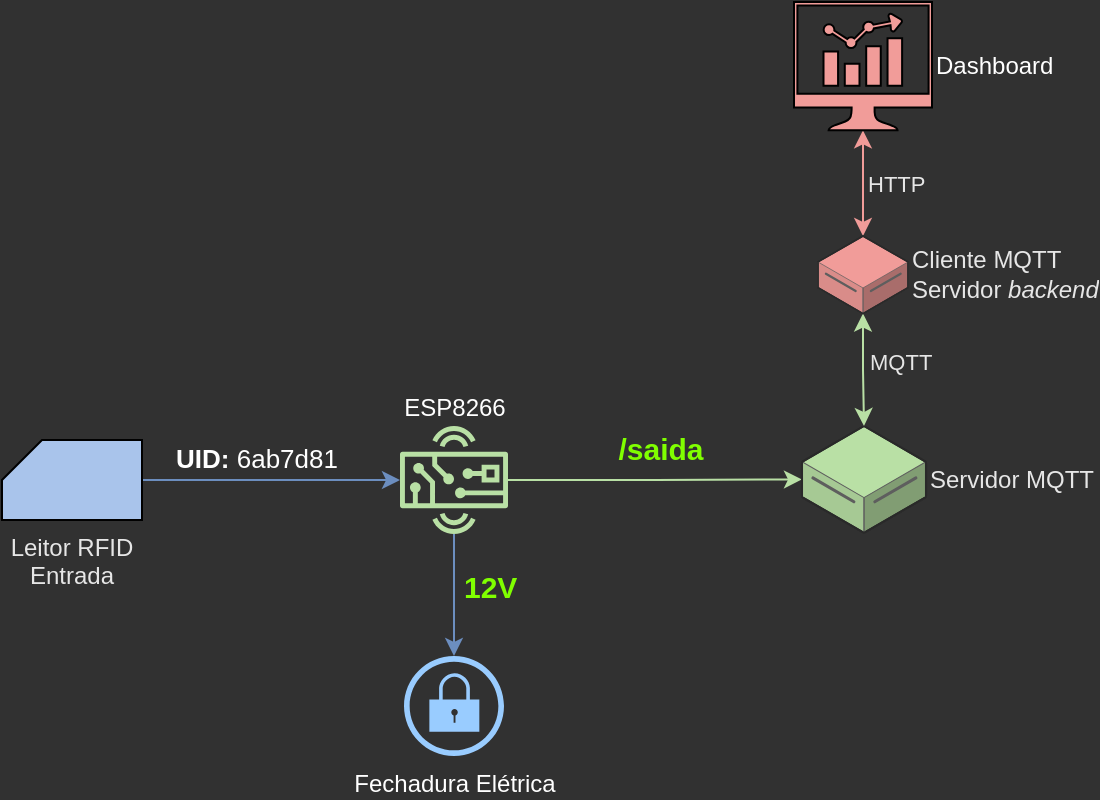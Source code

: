 <mxfile version="13.10.2" type="device"><diagram id="C5RBs43oDa-KdzZeNtuy" name="Page-1"><mxGraphModel dx="946" dy="664" grid="0" gridSize="10" guides="1" tooltips="1" connect="1" arrows="1" fold="1" page="1" pageScale="1" pageWidth="827" pageHeight="1169" background="#313131" math="0" shadow="0"><root><mxCell id="WIyWlLk6GJQsqaUBKTNV-0"/><mxCell id="WIyWlLk6GJQsqaUBKTNV-1" parent="WIyWlLk6GJQsqaUBKTNV-0"/><mxCell id="9xjLAp17t8ObSNOvXLK4-0" value="Fechadura Elétrica" style="points=[[0.5,0,0],[1,0.5,0],[0.5,1,0],[0,0.5,0],[0.145,0.145,0],[0.856,0.145,0],[0.855,0.856,0],[0.145,0.855,0]];verticalLabelPosition=bottom;html=1;verticalAlign=top;aspect=fixed;align=center;pointerEvents=1;shape=mxgraph.cisco19.lock;labelBackgroundColor=none;fontColor=#FFFFFF;fillColor=#99CCFF;" parent="WIyWlLk6GJQsqaUBKTNV-1" vertex="1"><mxGeometry x="372" y="430" width="50" height="50" as="geometry"/></mxCell><mxCell id="t0ft2qA87mG8Mb_X63Pl-6" value="" style="edgeStyle=orthogonalEdgeStyle;rounded=0;orthogonalLoop=1;jettySize=auto;html=1;labelBackgroundColor=none;strokeColor=#6c8ebf;fontSize=13;fontColor=#FFFFFF;fillColor=#dae8fc;" edge="1" parent="WIyWlLk6GJQsqaUBKTNV-1" source="9xjLAp17t8ObSNOvXLK4-1" target="9xjLAp17t8ObSNOvXLK4-0"><mxGeometry relative="1" as="geometry"/></mxCell><mxCell id="t0ft2qA87mG8Mb_X63Pl-19" value="12V" style="edgeLabel;html=1;align=left;verticalAlign=middle;resizable=0;points=[];fontSize=15;fontColor=#80FF00;labelBackgroundColor=none;fontStyle=1;labelPosition=right;verticalLabelPosition=middle;" vertex="1" connectable="0" parent="t0ft2qA87mG8Mb_X63Pl-6"><mxGeometry x="-0.147" y="3" relative="1" as="geometry"><mxPoint as="offset"/></mxGeometry></mxCell><mxCell id="t0ft2qA87mG8Mb_X63Pl-17" style="edgeStyle=orthogonalEdgeStyle;rounded=0;orthogonalLoop=1;jettySize=auto;html=1;labelBackgroundColor=none;strokeColor=#B9E0A5;fontSize=15;fontColor=#FFFFFF;endArrow=classic;endFill=1;startArrow=none;startFill=0;" edge="1" parent="WIyWlLk6GJQsqaUBKTNV-1" source="9xjLAp17t8ObSNOvXLK4-1" target="t0ft2qA87mG8Mb_X63Pl-11"><mxGeometry relative="1" as="geometry"/></mxCell><mxCell id="t0ft2qA87mG8Mb_X63Pl-18" value="/saida" style="edgeLabel;html=1;align=center;verticalAlign=bottom;resizable=0;points=[];fontSize=15;labelBackgroundColor=none;labelPosition=center;verticalLabelPosition=top;fontStyle=1;spacingTop=0;spacingBottom=5;fontColor=#80FF00;" vertex="1" connectable="0" parent="t0ft2qA87mG8Mb_X63Pl-17"><mxGeometry x="0.038" y="-1" relative="1" as="geometry"><mxPoint as="offset"/></mxGeometry></mxCell><mxCell id="9xjLAp17t8ObSNOvXLK4-1" value="ESP8266" style="outlineConnect=0;dashed=0;verticalLabelPosition=top;verticalAlign=bottom;align=center;html=1;fontSize=12;fontStyle=0;aspect=fixed;pointerEvents=1;shape=mxgraph.aws4.hardware_board;labelPosition=center;labelBackgroundColor=none;fontColor=#FFFFFF;fillColor=#B9E0A5;" parent="WIyWlLk6GJQsqaUBKTNV-1" vertex="1"><mxGeometry x="370" y="315" width="54" height="54" as="geometry"/></mxCell><mxCell id="t0ft2qA87mG8Mb_X63Pl-5" style="edgeStyle=orthogonalEdgeStyle;rounded=0;orthogonalLoop=1;jettySize=auto;html=1;labelBackgroundColor=none;strokeColor=#6c8ebf;fontSize=13;fontColor=#FFFFFF;fillColor=#dae8fc;" edge="1" parent="WIyWlLk6GJQsqaUBKTNV-1" source="9xjLAp17t8ObSNOvXLK4-11" target="9xjLAp17t8ObSNOvXLK4-1"><mxGeometry relative="1" as="geometry"/></mxCell><mxCell id="t0ft2qA87mG8Mb_X63Pl-7" value="&lt;b&gt;UID:&lt;/b&gt; 6ab7d81" style="edgeLabel;html=1;align=center;verticalAlign=bottom;resizable=0;points=[];fontSize=13;fontColor=#FFFFFF;labelBackgroundColor=none;labelPosition=center;verticalLabelPosition=top;" vertex="1" connectable="0" parent="t0ft2qA87mG8Mb_X63Pl-5"><mxGeometry x="-0.116" y="1" relative="1" as="geometry"><mxPoint as="offset"/></mxGeometry></mxCell><mxCell id="9xjLAp17t8ObSNOvXLK4-11" value="Leitor RFID&lt;br&gt;Entrada" style="verticalLabelPosition=bottom;verticalAlign=top;html=1;shape=card;whiteSpace=wrap;size=20;arcSize=12;labelBackgroundColor=none;fontColor=#E6E6E6;fillColor=#A9C4EB;" parent="WIyWlLk6GJQsqaUBKTNV-1" vertex="1"><mxGeometry x="171" y="322" width="70" height="40" as="geometry"/></mxCell><mxCell id="t0ft2qA87mG8Mb_X63Pl-11" value="Servidor MQTT" style="verticalLabelPosition=middle;html=1;verticalAlign=middle;strokeWidth=1;align=left;outlineConnect=0;dashed=0;outlineConnect=0;shape=mxgraph.aws3d.dataServer;strokeColor=#5E5E5E;aspect=fixed;labelPosition=right;labelBackgroundColor=none;fontColor=#E6E6E6;fillColor=#B9E0A5;" vertex="1" parent="WIyWlLk6GJQsqaUBKTNV-1"><mxGeometry x="571" y="315" width="62" height="53.43" as="geometry"/></mxCell><mxCell id="t0ft2qA87mG8Mb_X63Pl-12" value="HTTP" style="edgeStyle=orthogonalEdgeStyle;rounded=0;orthogonalLoop=1;jettySize=auto;html=1;startArrow=classic;startFill=1;labelBackgroundColor=none;fontColor=#E6E6E6;labelPosition=right;verticalLabelPosition=middle;align=left;verticalAlign=middle;strokeColor=#F19C99;" edge="1" parent="WIyWlLk6GJQsqaUBKTNV-1" source="t0ft2qA87mG8Mb_X63Pl-13" target="t0ft2qA87mG8Mb_X63Pl-16"><mxGeometry relative="1" as="geometry"/></mxCell><mxCell id="t0ft2qA87mG8Mb_X63Pl-13" value="Dashboard" style="pointerEvents=1;shadow=0;dashed=0;html=1;aspect=fixed;labelPosition=right;verticalLabelPosition=middle;verticalAlign=middle;align=left;outlineConnect=0;shape=mxgraph.vvd.nsx_dashboard;labelBackgroundColor=none;fontColor=#FFFFFF;fillColor=#F19C99;" vertex="1" parent="WIyWlLk6GJQsqaUBKTNV-1"><mxGeometry x="567" y="103" width="69" height="64.17" as="geometry"/></mxCell><mxCell id="t0ft2qA87mG8Mb_X63Pl-14" style="edgeStyle=orthogonalEdgeStyle;rounded=0;orthogonalLoop=1;jettySize=auto;html=1;startArrow=classic;startFill=1;labelBackgroundColor=none;fontColor=#E6E6E6;strokeColor=#B9E0A5;" edge="1" parent="WIyWlLk6GJQsqaUBKTNV-1" source="t0ft2qA87mG8Mb_X63Pl-16" target="t0ft2qA87mG8Mb_X63Pl-11"><mxGeometry relative="1" as="geometry"/></mxCell><mxCell id="t0ft2qA87mG8Mb_X63Pl-15" value="MQTT" style="edgeLabel;html=1;align=left;verticalAlign=middle;resizable=0;points=[];labelBackgroundColor=none;fontColor=#E6E6E6;spacingBottom=10;labelPosition=right;verticalLabelPosition=middle;" vertex="1" connectable="0" parent="t0ft2qA87mG8Mb_X63Pl-14"><mxGeometry x="0.042" y="1" relative="1" as="geometry"><mxPoint as="offset"/></mxGeometry></mxCell><mxCell id="t0ft2qA87mG8Mb_X63Pl-16" value="Cliente MQTT&lt;br&gt;Servidor &lt;i&gt;backend&lt;/i&gt;" style="verticalLabelPosition=middle;html=1;verticalAlign=middle;strokeWidth=1;align=left;outlineConnect=0;dashed=0;outlineConnect=0;shape=mxgraph.aws3d.dataServer;strokeColor=#5E5E5E;aspect=fixed;labelPosition=right;labelBackgroundColor=none;fontColor=#E6E6E6;fillColor=#F19C99;" vertex="1" parent="WIyWlLk6GJQsqaUBKTNV-1"><mxGeometry x="579" y="220" width="45" height="38.78" as="geometry"/></mxCell></root></mxGraphModel></diagram></mxfile>
